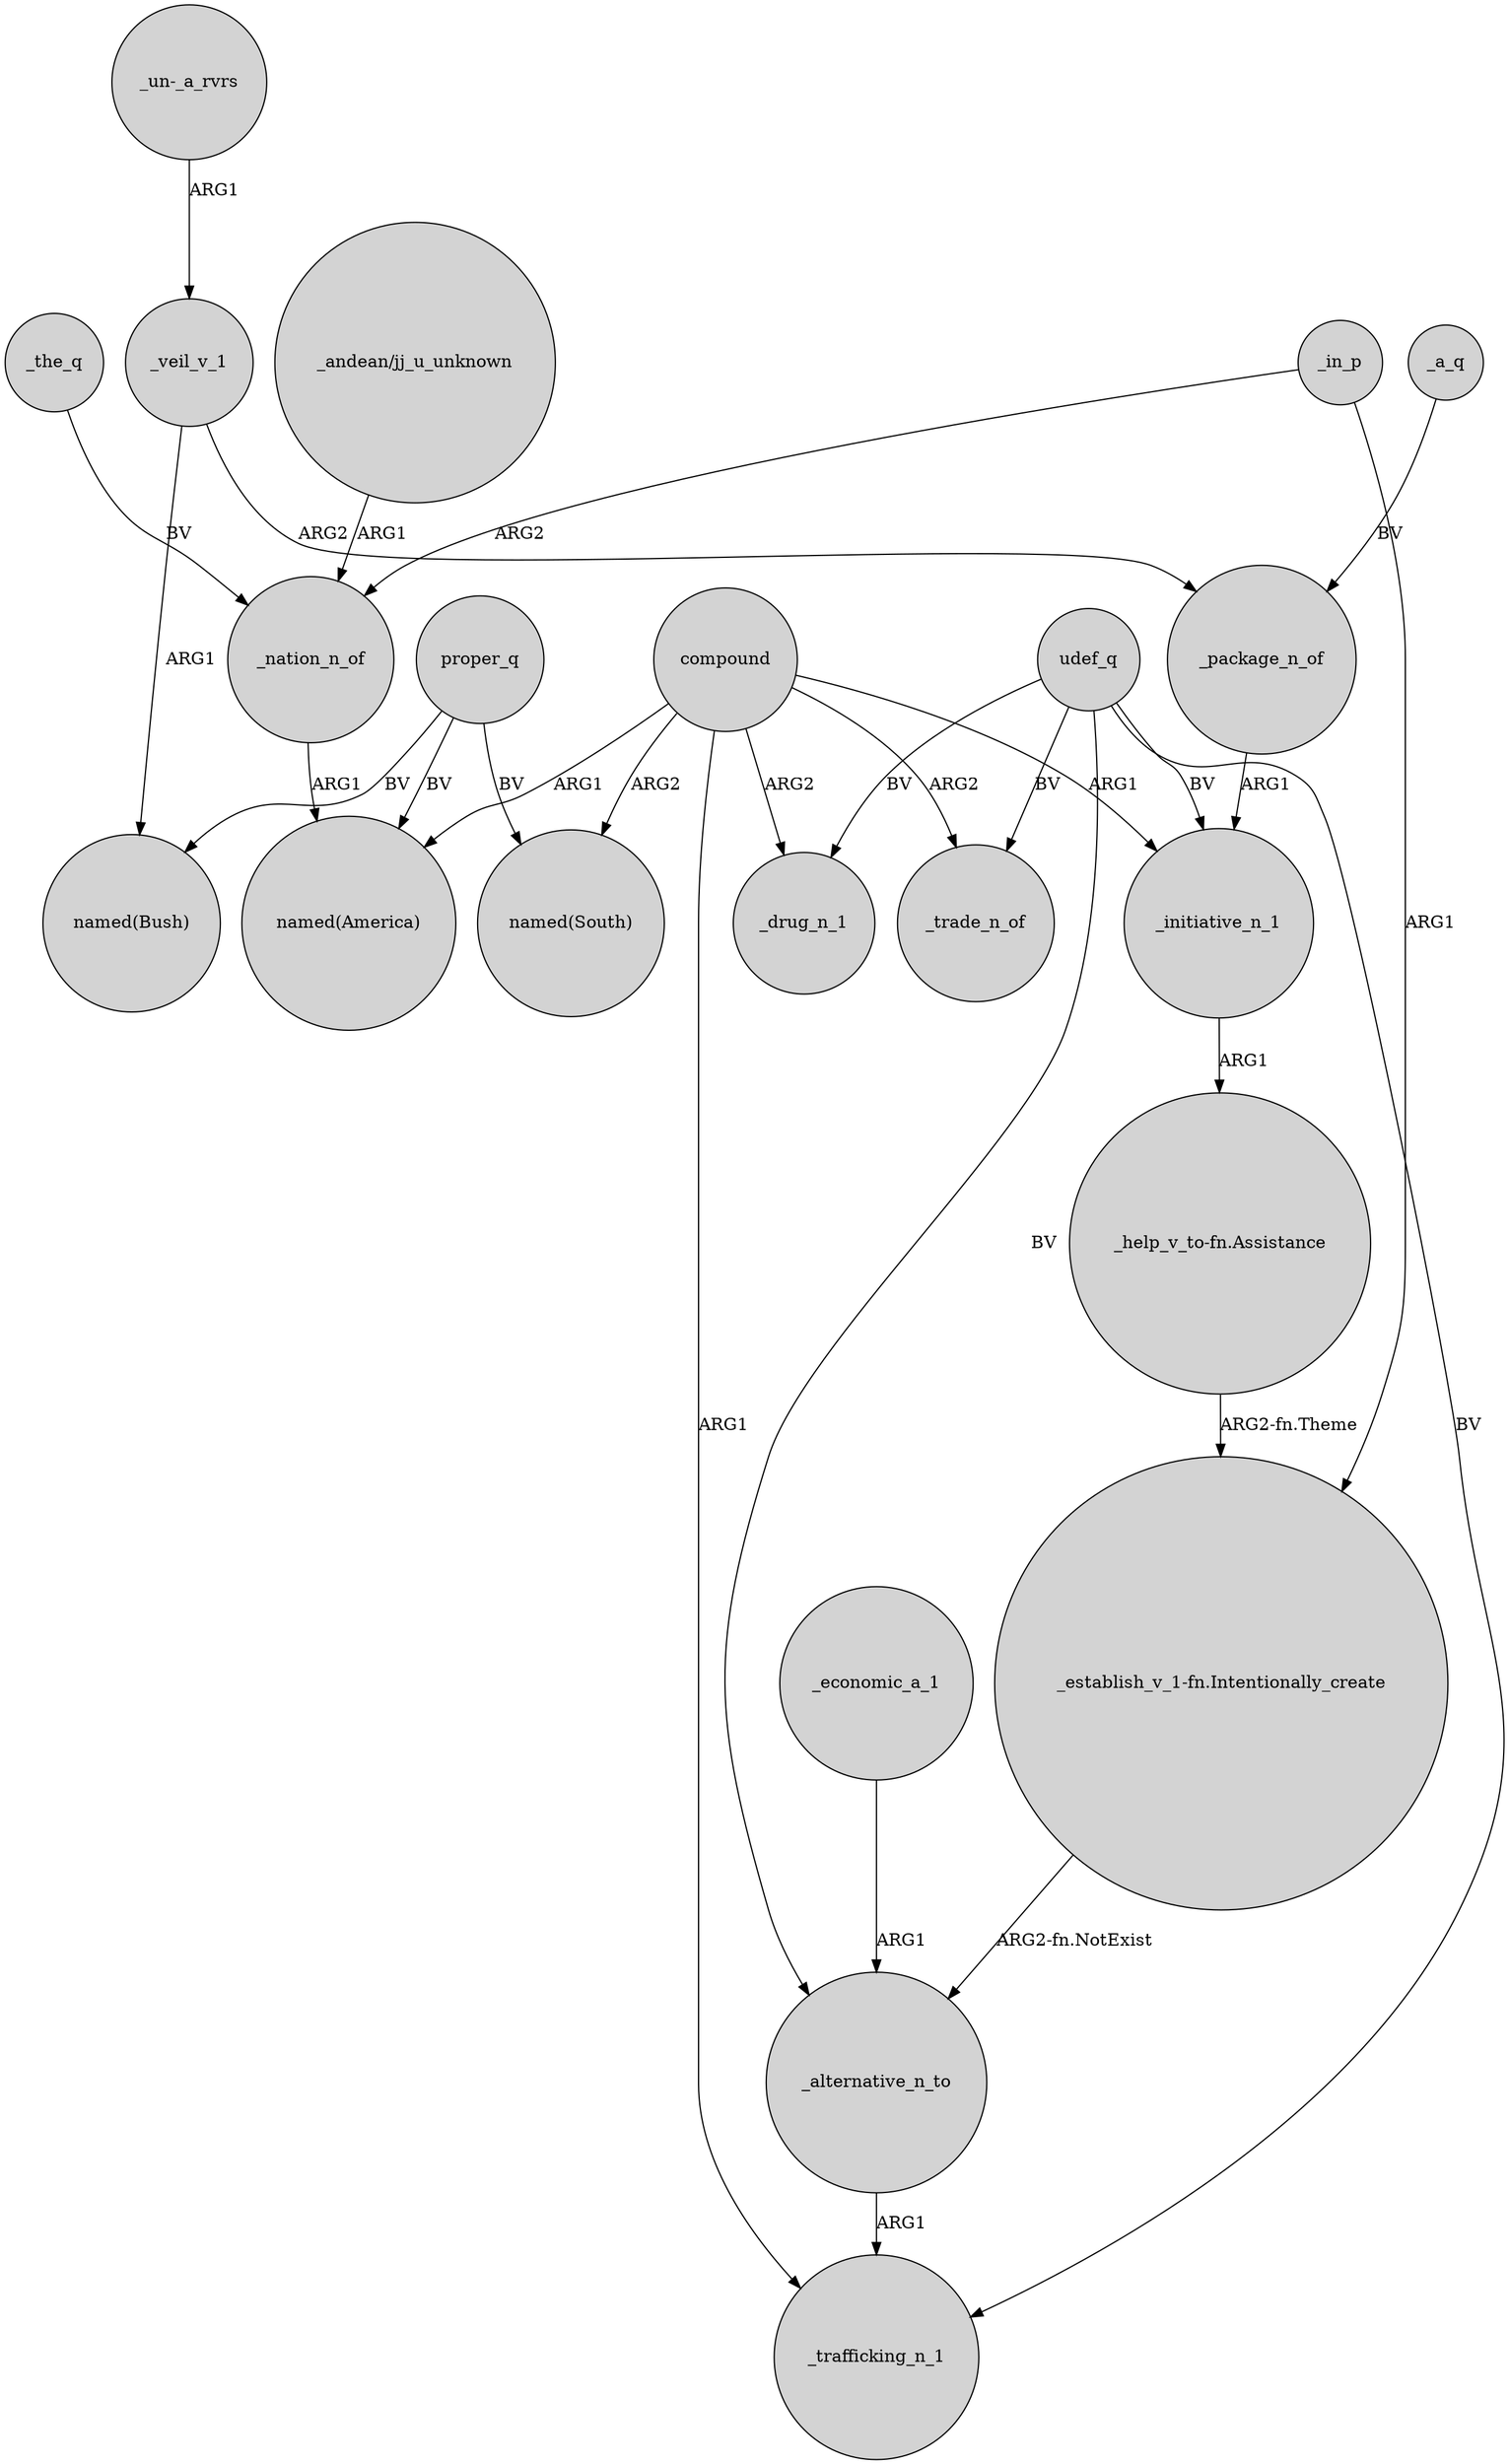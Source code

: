 digraph {
	node [shape=circle style=filled]
	"_un-_a_rvrs" -> _veil_v_1 [label=ARG1]
	"_andean/jj_u_unknown" -> _nation_n_of [label=ARG1]
	udef_q -> _trade_n_of [label=BV]
	compound -> "named(South)" [label=ARG2]
	udef_q -> _initiative_n_1 [label=BV]
	_veil_v_1 -> "named(Bush)" [label=ARG1]
	_in_p -> _nation_n_of [label=ARG2]
	compound -> "named(America)" [label=ARG1]
	"_help_v_to-fn.Assistance" -> "_establish_v_1-fn.Intentionally_create" [label="ARG2-fn.Theme"]
	_package_n_of -> _initiative_n_1 [label=ARG1]
	_initiative_n_1 -> "_help_v_to-fn.Assistance" [label=ARG1]
	udef_q -> _drug_n_1 [label=BV]
	compound -> _initiative_n_1 [label=ARG1]
	_the_q -> _nation_n_of [label=BV]
	_veil_v_1 -> _package_n_of [label=ARG2]
	compound -> _trade_n_of [label=ARG2]
	compound -> _drug_n_1 [label=ARG2]
	proper_q -> "named(Bush)" [label=BV]
	"_establish_v_1-fn.Intentionally_create" -> _alternative_n_to [label="ARG2-fn.NotExist"]
	_economic_a_1 -> _alternative_n_to [label=ARG1]
	_a_q -> _package_n_of [label=BV]
	compound -> _trafficking_n_1 [label=ARG1]
	_nation_n_of -> "named(America)" [label=ARG1]
	udef_q -> _alternative_n_to [label=BV]
	_in_p -> "_establish_v_1-fn.Intentionally_create" [label=ARG1]
	proper_q -> "named(South)" [label=BV]
	proper_q -> "named(America)" [label=BV]
	udef_q -> _trafficking_n_1 [label=BV]
	_alternative_n_to -> _trafficking_n_1 [label=ARG1]
}
